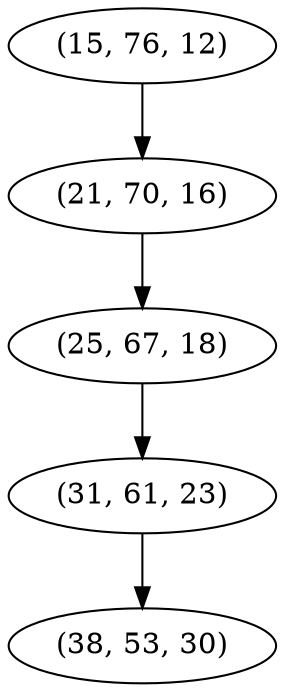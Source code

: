 digraph tree {
    "(15, 76, 12)";
    "(21, 70, 16)";
    "(25, 67, 18)";
    "(31, 61, 23)";
    "(38, 53, 30)";
    "(15, 76, 12)" -> "(21, 70, 16)";
    "(21, 70, 16)" -> "(25, 67, 18)";
    "(25, 67, 18)" -> "(31, 61, 23)";
    "(31, 61, 23)" -> "(38, 53, 30)";
}
